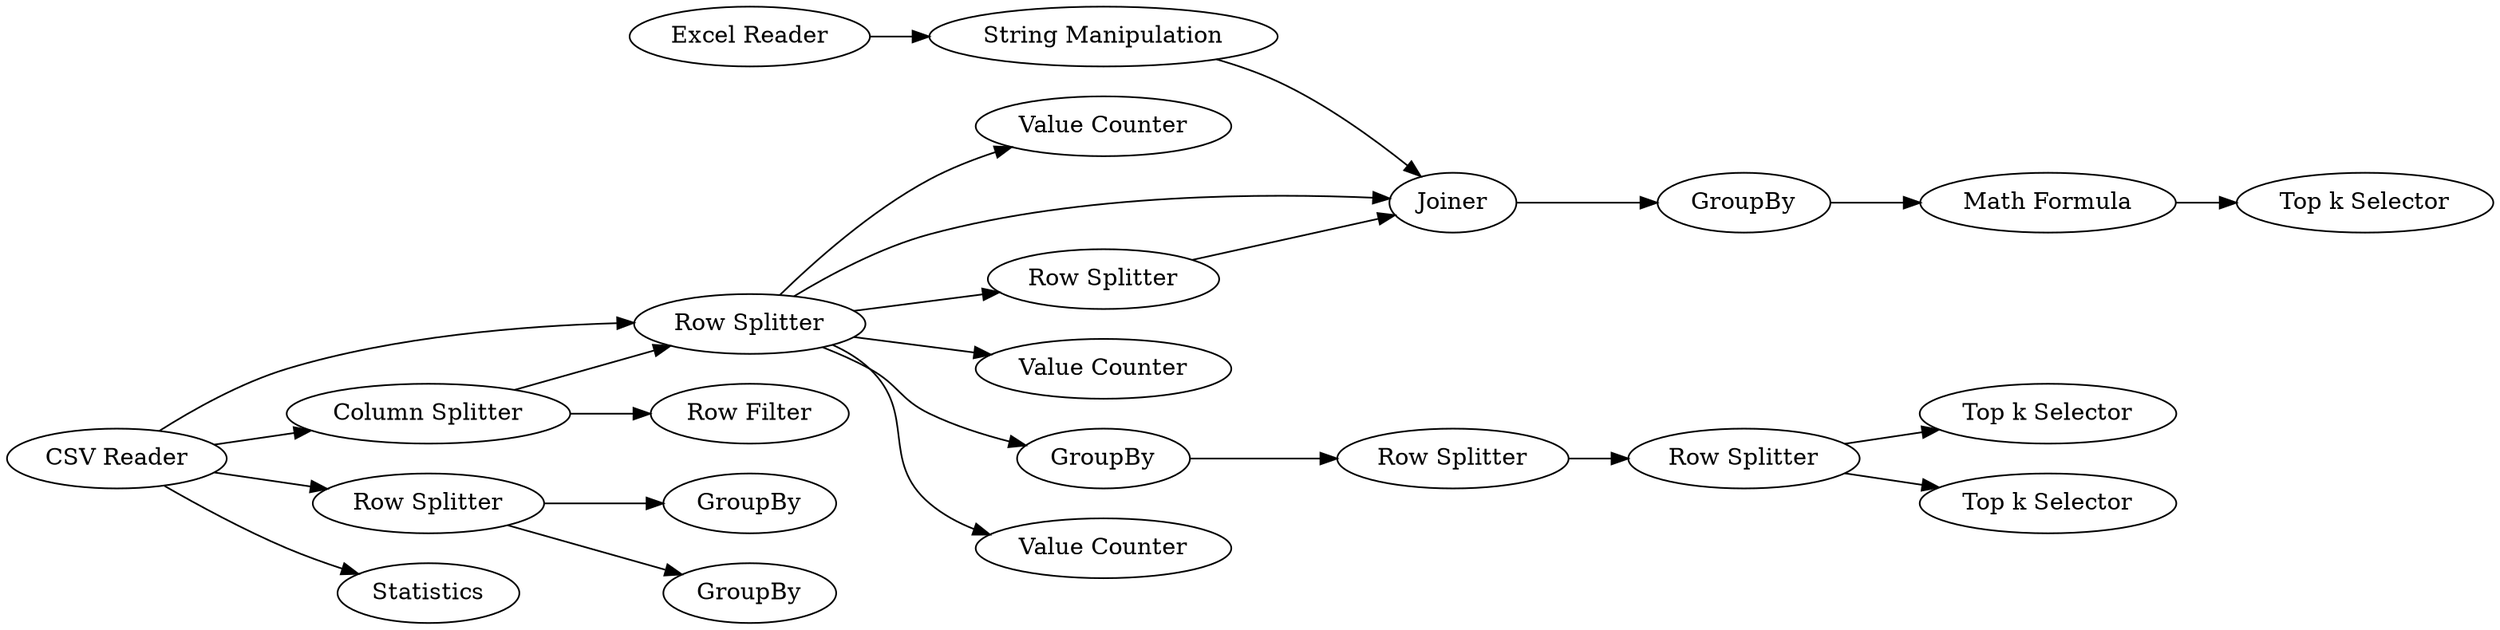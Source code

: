digraph {
	10 -> 9
	16 -> 24
	10 -> 27
	4 -> 6
	2 -> 4
	18 -> 23
	12 -> 13
	2 -> 12
	10 -> 16
	10 -> 8
	25 -> 26
	20 -> 22
	2 -> 10
	15 -> 16
	1 -> 15
	10 -> 20
	24 -> 25
	12 -> 11
	4 -> 10
	10 -> 14
	27 -> 16
	22 -> 18
	2 -> 3
	18 -> 21
	27 [label="Row Splitter"]
	9 [label="Value Counter"]
	18 [label="Row Splitter"]
	21 [label="Top k Selector"]
	26 [label="Top k Selector"]
	8 [label="Value Counter"]
	3 [label=Statistics]
	24 [label=GroupBy]
	6 [label="Row Filter"]
	15 [label="String Manipulation"]
	25 [label="Math Formula"]
	10 [label="Row Splitter"]
	12 [label="Row Splitter"]
	16 [label=Joiner]
	1 [label="Excel Reader"]
	22 [label="Row Splitter"]
	11 [label=GroupBy]
	4 [label="Column Splitter"]
	23 [label="Top k Selector"]
	14 [label="Value Counter"]
	13 [label=GroupBy]
	20 [label=GroupBy]
	2 [label="CSV Reader"]
	rankdir=LR
}
